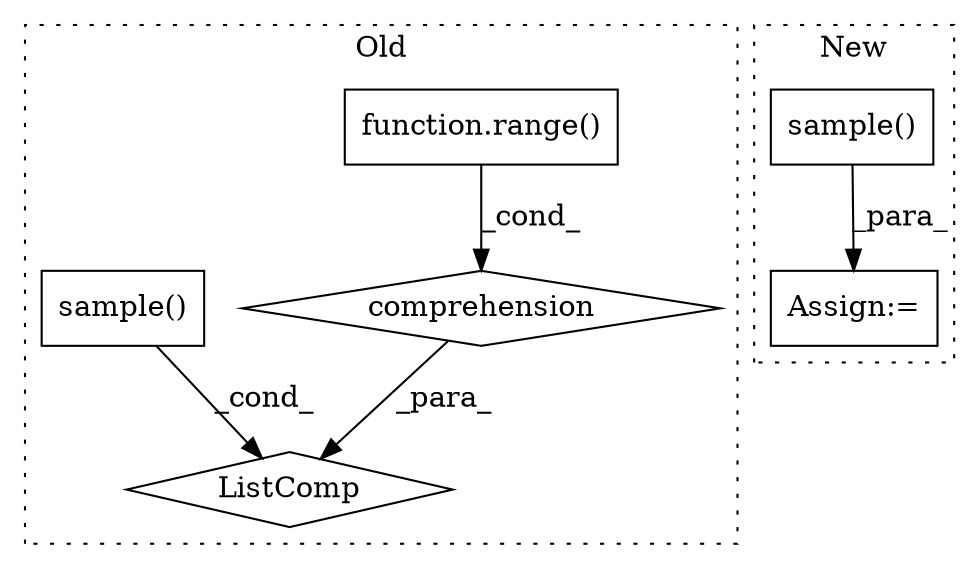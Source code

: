 digraph G {
subgraph cluster0 {
1 [label="ListComp" a="106" s="7693" l="45" shape="diamond"];
3 [label="comprehension" a="45" s="7720" l="3" shape="diamond"];
5 [label="function.range()" a="75" s="7729,7736" l="6,1" shape="box"];
6 [label="sample()" a="75" s="7707" l="11" shape="box"];
label = "Old";
style="dotted";
}
subgraph cluster1 {
2 [label="sample()" a="75" s="10735" l="10" shape="box"];
4 [label="Assign:=" a="68" s="10732" l="3" shape="box"];
label = "New";
style="dotted";
}
2 -> 4 [label="_para_"];
3 -> 1 [label="_para_"];
5 -> 3 [label="_cond_"];
6 -> 1 [label="_cond_"];
}